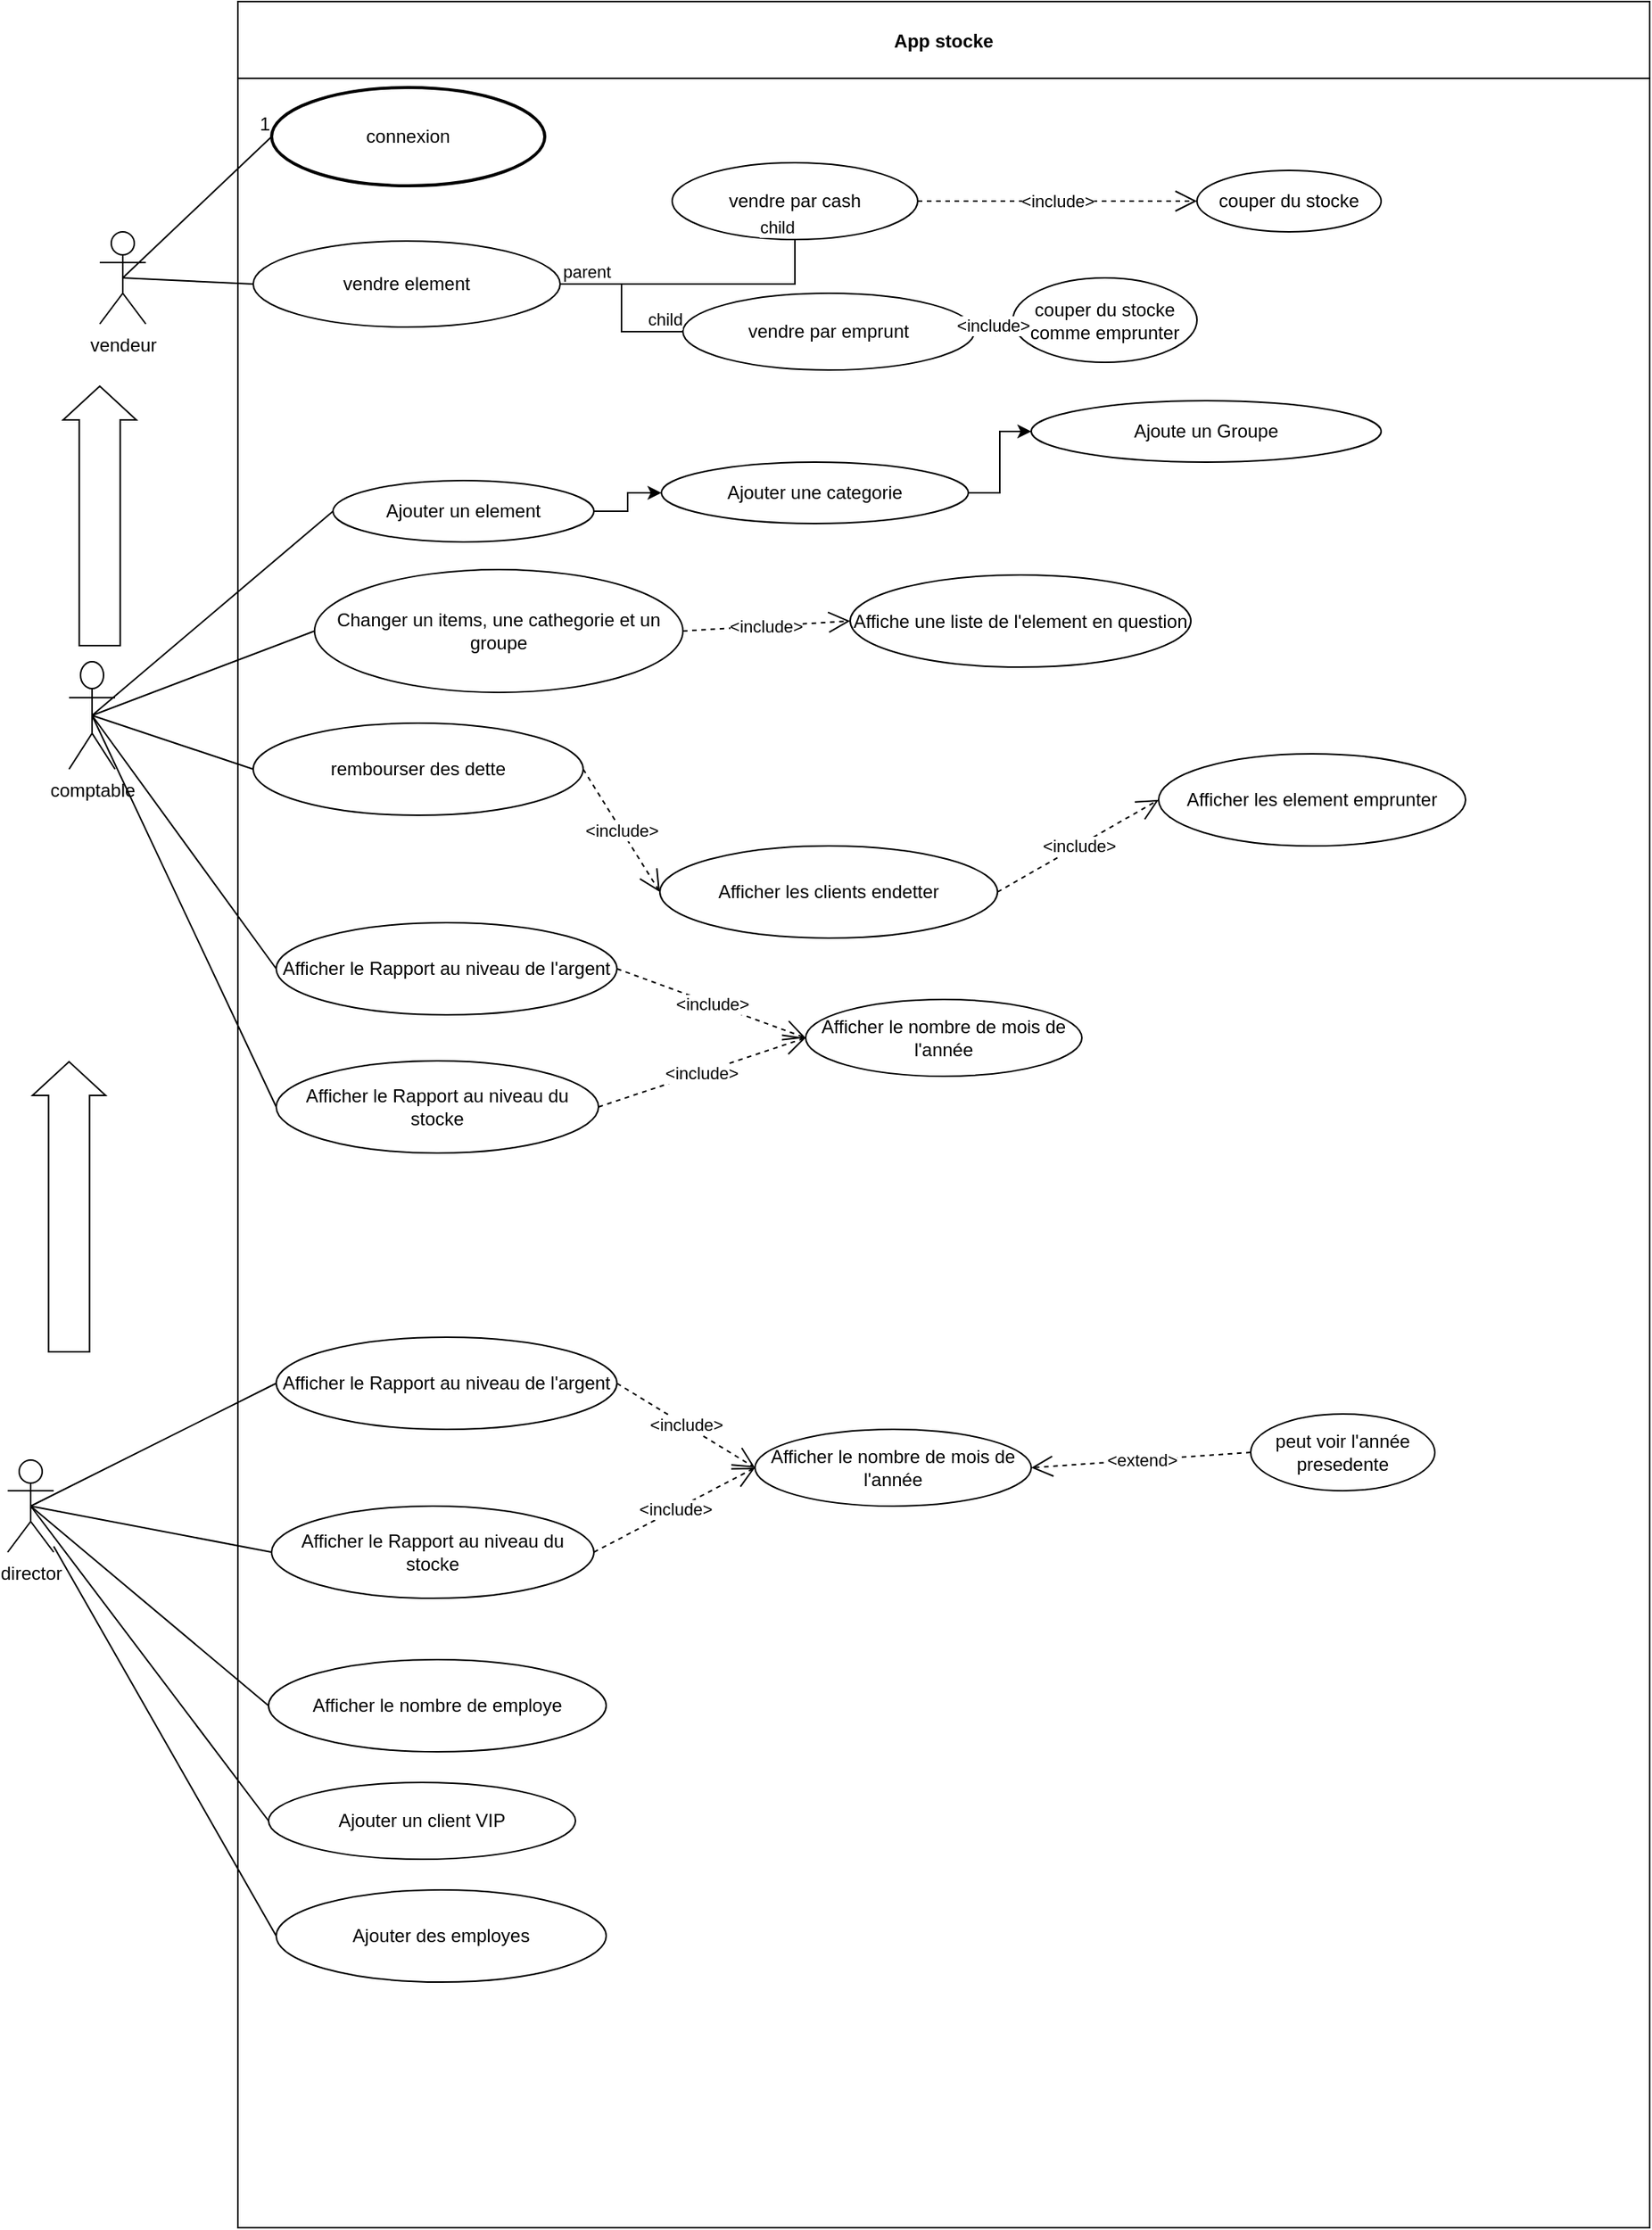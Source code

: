<mxfile version="20.3.0" type="device"><diagram id="ERihg2sQijZvAnrXvvuU" name="Page-1"><mxGraphModel dx="1221" dy="1160" grid="1" gridSize="10" guides="1" tooltips="1" connect="1" arrows="1" fold="1" page="1" pageScale="1" pageWidth="583" pageHeight="827" math="0" shadow="0"><root><mxCell id="0"/><mxCell id="1" parent="0"/><mxCell id="xmDuoMalDaPUSrL-XL3t-1" value="vendeur" style="shape=umlActor;verticalLabelPosition=bottom;verticalAlign=top;html=1;outlineConnect=0;" parent="1" vertex="1"><mxGeometry x="40" y="130" width="30" height="60" as="geometry"/></mxCell><mxCell id="xmDuoMalDaPUSrL-XL3t-2" value="App stocke" style="swimlane;startSize=50;" parent="1" vertex="1"><mxGeometry x="130" y="-20" width="920" height="1450" as="geometry"/></mxCell><mxCell id="KX85iC53AzFOsXdiuf4F-7" value="" style="edgeStyle=orthogonalEdgeStyle;rounded=0;orthogonalLoop=1;jettySize=auto;html=1;" parent="xmDuoMalDaPUSrL-XL3t-2" source="xmDuoMalDaPUSrL-XL3t-5" target="xmDuoMalDaPUSrL-XL3t-6" edge="1"><mxGeometry relative="1" as="geometry"/></mxCell><mxCell id="xmDuoMalDaPUSrL-XL3t-5" value="Ajouter un element" style="ellipse;whiteSpace=wrap;html=1;" parent="xmDuoMalDaPUSrL-XL3t-2" vertex="1"><mxGeometry x="62" y="312" width="170" height="40" as="geometry"/></mxCell><mxCell id="xmDuoMalDaPUSrL-XL3t-7" value="Ajoute un Groupe" style="ellipse;whiteSpace=wrap;html=1;" parent="xmDuoMalDaPUSrL-XL3t-2" vertex="1"><mxGeometry x="517" y="260" width="228" height="40" as="geometry"/></mxCell><mxCell id="KX85iC53AzFOsXdiuf4F-8" value="" style="edgeStyle=orthogonalEdgeStyle;rounded=0;orthogonalLoop=1;jettySize=auto;html=1;" parent="xmDuoMalDaPUSrL-XL3t-2" source="xmDuoMalDaPUSrL-XL3t-6" target="xmDuoMalDaPUSrL-XL3t-7" edge="1"><mxGeometry relative="1" as="geometry"/></mxCell><mxCell id="xmDuoMalDaPUSrL-XL3t-6" value="Ajouter une categorie" style="ellipse;whiteSpace=wrap;html=1;" parent="xmDuoMalDaPUSrL-XL3t-2" vertex="1"><mxGeometry x="276" y="300" width="200" height="40" as="geometry"/></mxCell><mxCell id="xmDuoMalDaPUSrL-XL3t-33" value="rembourser des dette" style="ellipse;whiteSpace=wrap;html=1;" parent="xmDuoMalDaPUSrL-XL3t-2" vertex="1"><mxGeometry x="10" y="470" width="215" height="60" as="geometry"/></mxCell><mxCell id="xmDuoMalDaPUSrL-XL3t-35" value="Afficher les element emprunter" style="ellipse;whiteSpace=wrap;html=1;" parent="xmDuoMalDaPUSrL-XL3t-2" vertex="1"><mxGeometry x="600" y="490" width="200" height="60" as="geometry"/></mxCell><mxCell id="xmDuoMalDaPUSrL-XL3t-36" value="Afficher les clients endetter" style="ellipse;whiteSpace=wrap;html=1;" parent="xmDuoMalDaPUSrL-XL3t-2" vertex="1"><mxGeometry x="275" y="550" width="220" height="60" as="geometry"/></mxCell><mxCell id="xmDuoMalDaPUSrL-XL3t-39" value="Afficher le Rapport au niveau de l'argent" style="ellipse;whiteSpace=wrap;html=1;" parent="xmDuoMalDaPUSrL-XL3t-2" vertex="1"><mxGeometry x="25" y="600" width="222" height="60" as="geometry"/></mxCell><mxCell id="xmDuoMalDaPUSrL-XL3t-40" value="Afficher le Rapport au niveau du stocke" style="ellipse;whiteSpace=wrap;html=1;" parent="xmDuoMalDaPUSrL-XL3t-2" vertex="1"><mxGeometry x="25" y="690" width="210" height="60" as="geometry"/></mxCell><mxCell id="xmDuoMalDaPUSrL-XL3t-41" value="Afficher le nombre de employe" style="ellipse;whiteSpace=wrap;html=1;" parent="xmDuoMalDaPUSrL-XL3t-2" vertex="1"><mxGeometry x="20" y="1080" width="220" height="60" as="geometry"/></mxCell><mxCell id="xmDuoMalDaPUSrL-XL3t-42" value="Afficher le nombre de mois de l'année" style="ellipse;whiteSpace=wrap;html=1;" parent="xmDuoMalDaPUSrL-XL3t-2" vertex="1"><mxGeometry x="370" y="650" width="180" height="50" as="geometry"/></mxCell><mxCell id="xmDuoMalDaPUSrL-XL3t-18" value="vendre element" style="ellipse;whiteSpace=wrap;html=1;" parent="xmDuoMalDaPUSrL-XL3t-2" vertex="1"><mxGeometry x="10" y="156" width="200" height="56" as="geometry"/></mxCell><mxCell id="xmDuoMalDaPUSrL-XL3t-19" value="vendre par cash" style="ellipse;whiteSpace=wrap;html=1;" parent="xmDuoMalDaPUSrL-XL3t-2" vertex="1"><mxGeometry x="283" y="105" width="160" height="50" as="geometry"/></mxCell><mxCell id="xmDuoMalDaPUSrL-XL3t-23" value="couper du stocke" style="ellipse;whiteSpace=wrap;html=1;" parent="xmDuoMalDaPUSrL-XL3t-2" vertex="1"><mxGeometry x="625" y="110" width="120" height="40" as="geometry"/></mxCell><mxCell id="xmDuoMalDaPUSrL-XL3t-20" value="vendre par emprunt" style="ellipse;whiteSpace=wrap;html=1;" parent="xmDuoMalDaPUSrL-XL3t-2" vertex="1"><mxGeometry x="290" y="190" width="190" height="50" as="geometry"/></mxCell><mxCell id="xmDuoMalDaPUSrL-XL3t-26" value="couper du stocke comme emprunter" style="ellipse;whiteSpace=wrap;html=1;" parent="xmDuoMalDaPUSrL-XL3t-2" vertex="1"><mxGeometry x="505" y="180" width="120" height="55" as="geometry"/></mxCell><mxCell id="KX85iC53AzFOsXdiuf4F-25" value="peut voir l'année presedente" style="ellipse;whiteSpace=wrap;html=1;" parent="xmDuoMalDaPUSrL-XL3t-2" vertex="1"><mxGeometry x="660" y="920" width="120" height="50" as="geometry"/></mxCell><mxCell id="KX85iC53AzFOsXdiuf4F-73" value="Afficher le Rapport au niveau de l'argent" style="ellipse;whiteSpace=wrap;html=1;" parent="xmDuoMalDaPUSrL-XL3t-2" vertex="1"><mxGeometry x="25" y="870" width="222" height="60" as="geometry"/></mxCell><mxCell id="KX85iC53AzFOsXdiuf4F-74" value="Afficher le nombre de mois de l'année" style="ellipse;whiteSpace=wrap;html=1;" parent="xmDuoMalDaPUSrL-XL3t-2" vertex="1"><mxGeometry x="337" y="930" width="180" height="50" as="geometry"/></mxCell><mxCell id="KX85iC53AzFOsXdiuf4F-77" value="Afficher le Rapport au niveau du stocke" style="ellipse;whiteSpace=wrap;html=1;" parent="xmDuoMalDaPUSrL-XL3t-2" vertex="1"><mxGeometry x="22" y="980" width="210" height="60" as="geometry"/></mxCell><mxCell id="KX85iC53AzFOsXdiuf4F-83" value="Changer un items, une cathegorie et un groupe" style="ellipse;whiteSpace=wrap;html=1;" parent="xmDuoMalDaPUSrL-XL3t-2" vertex="1"><mxGeometry x="50" y="370" width="240" height="80" as="geometry"/></mxCell><mxCell id="KX85iC53AzFOsXdiuf4F-84" value="Affiche une liste de l'element en question" style="ellipse;whiteSpace=wrap;html=1;" parent="xmDuoMalDaPUSrL-XL3t-2" vertex="1"><mxGeometry x="399" y="373.5" width="222" height="60" as="geometry"/></mxCell><mxCell id="KX85iC53AzFOsXdiuf4F-88" value="Ajouter un client VIP" style="ellipse;whiteSpace=wrap;html=1;" parent="xmDuoMalDaPUSrL-XL3t-2" vertex="1"><mxGeometry x="20" y="1160" width="200" height="50" as="geometry"/></mxCell><mxCell id="KX85iC53AzFOsXdiuf4F-97" value="Ajouter des employes" style="ellipse;whiteSpace=wrap;html=1;" parent="xmDuoMalDaPUSrL-XL3t-2" vertex="1"><mxGeometry x="25" y="1230" width="215" height="60" as="geometry"/></mxCell><mxCell id="9Kb2SjHt3ORUcbOr5VT9-1" value="connexion" style="strokeWidth=2;html=1;shape=mxgraph.flowchart.start_2;whiteSpace=wrap;" parent="xmDuoMalDaPUSrL-XL3t-2" vertex="1"><mxGeometry x="22" y="56" width="178" height="64" as="geometry"/></mxCell><mxCell id="9Kb2SjHt3ORUcbOr5VT9-4" value="&amp;lt;include&amp;gt;" style="endArrow=open;endSize=12;dashed=1;html=1;rounded=0;exitX=1;exitY=0.5;exitDx=0;exitDy=0;entryX=0;entryY=0.5;entryDx=0;entryDy=0;" parent="xmDuoMalDaPUSrL-XL3t-2" source="xmDuoMalDaPUSrL-XL3t-19" target="xmDuoMalDaPUSrL-XL3t-23" edge="1"><mxGeometry width="160" relative="1" as="geometry"><mxPoint x="305" y="101.54" as="sourcePoint"/><mxPoint x="495" y="74.46" as="targetPoint"/></mxGeometry></mxCell><mxCell id="9Kb2SjHt3ORUcbOr5VT9-5" value="&amp;lt;include&amp;gt;" style="endArrow=open;endSize=12;dashed=1;html=1;rounded=0;exitX=1;exitY=0.5;exitDx=0;exitDy=0;entryX=0;entryY=0.5;entryDx=0;entryDy=0;" parent="xmDuoMalDaPUSrL-XL3t-2" source="xmDuoMalDaPUSrL-XL3t-20" target="xmDuoMalDaPUSrL-XL3t-26" edge="1"><mxGeometry width="160" relative="1" as="geometry"><mxPoint x="470" y="157" as="sourcePoint"/><mxPoint x="635" y="140" as="targetPoint"/></mxGeometry></mxCell><mxCell id="9Kb2SjHt3ORUcbOr5VT9-6" value="&amp;lt;include&amp;gt;" style="endArrow=open;endSize=12;dashed=1;html=1;rounded=0;exitX=1;exitY=0.5;exitDx=0;exitDy=0;entryX=0;entryY=0.5;entryDx=0;entryDy=0;" parent="xmDuoMalDaPUSrL-XL3t-2" source="KX85iC53AzFOsXdiuf4F-83" target="KX85iC53AzFOsXdiuf4F-84" edge="1"><mxGeometry width="160" relative="1" as="geometry"><mxPoint x="480" y="167" as="sourcePoint"/><mxPoint x="645" y="150" as="targetPoint"/></mxGeometry></mxCell><mxCell id="9Kb2SjHt3ORUcbOr5VT9-8" value="&amp;lt;include&amp;gt;" style="endArrow=open;endSize=12;dashed=1;html=1;rounded=0;exitX=1;exitY=0.5;exitDx=0;exitDy=0;entryX=0;entryY=0.5;entryDx=0;entryDy=0;" parent="xmDuoMalDaPUSrL-XL3t-2" source="xmDuoMalDaPUSrL-XL3t-33" target="xmDuoMalDaPUSrL-XL3t-36" edge="1"><mxGeometry width="160" relative="1" as="geometry"><mxPoint x="500" y="187" as="sourcePoint"/><mxPoint x="665" y="170" as="targetPoint"/></mxGeometry></mxCell><mxCell id="9Kb2SjHt3ORUcbOr5VT9-9" value="&amp;lt;include&amp;gt;" style="endArrow=open;endSize=12;dashed=1;html=1;rounded=0;exitX=1;exitY=0.5;exitDx=0;exitDy=0;entryX=0;entryY=0.5;entryDx=0;entryDy=0;" parent="xmDuoMalDaPUSrL-XL3t-2" source="xmDuoMalDaPUSrL-XL3t-36" target="xmDuoMalDaPUSrL-XL3t-35" edge="1"><mxGeometry width="160" relative="1" as="geometry"><mxPoint x="510" y="197" as="sourcePoint"/><mxPoint x="675" y="180" as="targetPoint"/></mxGeometry></mxCell><mxCell id="9Kb2SjHt3ORUcbOr5VT9-11" value="" style="endArrow=none;html=1;edgeStyle=orthogonalEdgeStyle;rounded=0;exitX=1;exitY=0.5;exitDx=0;exitDy=0;" parent="xmDuoMalDaPUSrL-XL3t-2" source="xmDuoMalDaPUSrL-XL3t-18" target="xmDuoMalDaPUSrL-XL3t-19" edge="1"><mxGeometry relative="1" as="geometry"><mxPoint x="410" y="270" as="sourcePoint"/><mxPoint x="570" y="270" as="targetPoint"/></mxGeometry></mxCell><mxCell id="9Kb2SjHt3ORUcbOr5VT9-12" value="parent" style="edgeLabel;resizable=0;html=1;align=left;verticalAlign=bottom;" parent="9Kb2SjHt3ORUcbOr5VT9-11" connectable="0" vertex="1"><mxGeometry x="-1" relative="1" as="geometry"/></mxCell><mxCell id="9Kb2SjHt3ORUcbOr5VT9-13" value="child" style="edgeLabel;resizable=0;html=1;align=right;verticalAlign=bottom;" parent="9Kb2SjHt3ORUcbOr5VT9-11" connectable="0" vertex="1"><mxGeometry x="1" relative="1" as="geometry"/></mxCell><mxCell id="9Kb2SjHt3ORUcbOr5VT9-14" value="" style="endArrow=none;html=1;edgeStyle=orthogonalEdgeStyle;rounded=0;exitX=1;exitY=0.5;exitDx=0;exitDy=0;entryX=0;entryY=0.5;entryDx=0;entryDy=0;" parent="xmDuoMalDaPUSrL-XL3t-2" source="xmDuoMalDaPUSrL-XL3t-18" target="xmDuoMalDaPUSrL-XL3t-20" edge="1"><mxGeometry relative="1" as="geometry"><mxPoint x="410" y="270" as="sourcePoint"/><mxPoint x="570" y="270" as="targetPoint"/></mxGeometry></mxCell><mxCell id="9Kb2SjHt3ORUcbOr5VT9-15" value="parent" style="edgeLabel;resizable=0;html=1;align=left;verticalAlign=bottom;" parent="9Kb2SjHt3ORUcbOr5VT9-14" connectable="0" vertex="1"><mxGeometry x="-1" relative="1" as="geometry"/></mxCell><mxCell id="9Kb2SjHt3ORUcbOr5VT9-16" value="child" style="edgeLabel;resizable=0;html=1;align=right;verticalAlign=bottom;" parent="9Kb2SjHt3ORUcbOr5VT9-14" connectable="0" vertex="1"><mxGeometry x="1" relative="1" as="geometry"/></mxCell><mxCell id="9Kb2SjHt3ORUcbOr5VT9-17" value="&amp;lt;include&amp;gt;" style="endArrow=open;endSize=12;dashed=1;html=1;rounded=0;exitX=1;exitY=0.5;exitDx=0;exitDy=0;entryX=0;entryY=0.5;entryDx=0;entryDy=0;" parent="xmDuoMalDaPUSrL-XL3t-2" source="xmDuoMalDaPUSrL-XL3t-39" target="xmDuoMalDaPUSrL-XL3t-42" edge="1"><mxGeometry width="160" relative="1" as="geometry"><mxPoint x="520" y="207" as="sourcePoint"/><mxPoint x="685" y="190" as="targetPoint"/></mxGeometry></mxCell><mxCell id="9Kb2SjHt3ORUcbOr5VT9-18" value="&amp;lt;include&amp;gt;" style="endArrow=open;endSize=12;dashed=1;html=1;rounded=0;exitX=1;exitY=0.5;exitDx=0;exitDy=0;entryX=0;entryY=0.5;entryDx=0;entryDy=0;" parent="xmDuoMalDaPUSrL-XL3t-2" source="xmDuoMalDaPUSrL-XL3t-40" target="xmDuoMalDaPUSrL-XL3t-42" edge="1"><mxGeometry width="160" relative="1" as="geometry"><mxPoint x="530" y="217" as="sourcePoint"/><mxPoint x="390" y="790" as="targetPoint"/></mxGeometry></mxCell><mxCell id="9Kb2SjHt3ORUcbOr5VT9-19" value="&amp;lt;include&amp;gt;" style="endArrow=open;endSize=12;dashed=1;html=1;rounded=0;exitX=1;exitY=0.5;exitDx=0;exitDy=0;entryX=0;entryY=0.5;entryDx=0;entryDy=0;" parent="xmDuoMalDaPUSrL-XL3t-2" source="KX85iC53AzFOsXdiuf4F-73" target="KX85iC53AzFOsXdiuf4F-74" edge="1"><mxGeometry width="160" relative="1" as="geometry"><mxPoint x="245" y="730" as="sourcePoint"/><mxPoint x="400" y="800" as="targetPoint"/></mxGeometry></mxCell><mxCell id="9Kb2SjHt3ORUcbOr5VT9-20" value="&amp;lt;extend&amp;gt;" style="endArrow=open;endSize=12;dashed=1;html=1;rounded=0;entryX=1;entryY=0.5;entryDx=0;entryDy=0;exitX=0;exitY=0.5;exitDx=0;exitDy=0;" parent="xmDuoMalDaPUSrL-XL3t-2" source="KX85iC53AzFOsXdiuf4F-25" target="KX85iC53AzFOsXdiuf4F-74" edge="1"><mxGeometry width="160" relative="1" as="geometry"><mxPoint x="600" y="1010" as="sourcePoint"/><mxPoint x="410" y="810" as="targetPoint"/></mxGeometry></mxCell><mxCell id="9Kb2SjHt3ORUcbOr5VT9-21" value="&amp;lt;include&amp;gt;" style="endArrow=open;endSize=12;dashed=1;html=1;rounded=0;exitX=1;exitY=0.5;exitDx=0;exitDy=0;entryX=0;entryY=0.5;entryDx=0;entryDy=0;" parent="xmDuoMalDaPUSrL-XL3t-2" source="KX85iC53AzFOsXdiuf4F-77" target="KX85iC53AzFOsXdiuf4F-74" edge="1"><mxGeometry width="160" relative="1" as="geometry"><mxPoint x="265" y="750" as="sourcePoint"/><mxPoint x="337.0" y="1070" as="targetPoint"/></mxGeometry></mxCell><mxCell id="xmDuoMalDaPUSrL-XL3t-3" value="comptable" style="shape=umlActor;verticalLabelPosition=bottom;verticalAlign=top;html=1;outlineConnect=0;" parent="1" vertex="1"><mxGeometry x="20" y="410" width="30" height="70" as="geometry"/></mxCell><mxCell id="xmDuoMalDaPUSrL-XL3t-4" value="director" style="shape=umlActor;verticalLabelPosition=bottom;verticalAlign=top;html=1;outlineConnect=0;" parent="1" vertex="1"><mxGeometry x="-20" y="930" width="30" height="60" as="geometry"/></mxCell><mxCell id="KX85iC53AzFOsXdiuf4F-17" value="" style="endArrow=none;html=1;rounded=0;entryX=0;entryY=0.5;entryDx=0;entryDy=0;exitX=0.5;exitY=0.5;exitDx=0;exitDy=0;exitPerimeter=0;" parent="1" source="xmDuoMalDaPUSrL-XL3t-1" target="xmDuoMalDaPUSrL-XL3t-18" edge="1"><mxGeometry width="50" height="50" relative="1" as="geometry"><mxPoint x="440" y="430" as="sourcePoint"/><mxPoint x="490" y="380" as="targetPoint"/></mxGeometry></mxCell><mxCell id="KX85iC53AzFOsXdiuf4F-19" value="" style="endArrow=none;html=1;rounded=0;entryX=0;entryY=0.5;entryDx=0;entryDy=0;exitX=0.5;exitY=0.5;exitDx=0;exitDy=0;exitPerimeter=0;" parent="1" source="xmDuoMalDaPUSrL-XL3t-3" target="xmDuoMalDaPUSrL-XL3t-5" edge="1"><mxGeometry width="50" height="50" relative="1" as="geometry"><mxPoint x="40" y="450" as="sourcePoint"/><mxPoint x="170" y="340" as="targetPoint"/></mxGeometry></mxCell><mxCell id="KX85iC53AzFOsXdiuf4F-20" value="" style="endArrow=none;html=1;rounded=0;exitX=0.5;exitY=0.5;exitDx=0;exitDy=0;exitPerimeter=0;entryX=0;entryY=0.5;entryDx=0;entryDy=0;" parent="1" source="xmDuoMalDaPUSrL-XL3t-3" target="KX85iC53AzFOsXdiuf4F-83" edge="1"><mxGeometry width="50" height="50" relative="1" as="geometry"><mxPoint x="440" y="430" as="sourcePoint"/><mxPoint x="175" y="395" as="targetPoint"/></mxGeometry></mxCell><mxCell id="KX85iC53AzFOsXdiuf4F-21" value="" style="endArrow=none;html=1;rounded=0;exitX=0.5;exitY=0.5;exitDx=0;exitDy=0;exitPerimeter=0;entryX=0;entryY=0.5;entryDx=0;entryDy=0;" parent="1" source="xmDuoMalDaPUSrL-XL3t-3" target="xmDuoMalDaPUSrL-XL3t-33" edge="1"><mxGeometry width="50" height="50" relative="1" as="geometry"><mxPoint x="440" y="430" as="sourcePoint"/><mxPoint x="490" y="380" as="targetPoint"/></mxGeometry></mxCell><mxCell id="KX85iC53AzFOsXdiuf4F-23" value="" style="endArrow=none;html=1;rounded=0;exitX=0.5;exitY=0.5;exitDx=0;exitDy=0;exitPerimeter=0;entryX=0;entryY=0.5;entryDx=0;entryDy=0;" parent="1" source="xmDuoMalDaPUSrL-XL3t-3" target="xmDuoMalDaPUSrL-XL3t-39" edge="1"><mxGeometry width="50" height="50" relative="1" as="geometry"><mxPoint x="260" y="570" as="sourcePoint"/><mxPoint x="310" y="520" as="targetPoint"/></mxGeometry></mxCell><mxCell id="KX85iC53AzFOsXdiuf4F-27" value="" style="endArrow=none;html=1;rounded=0;exitX=0.5;exitY=0.5;exitDx=0;exitDy=0;exitPerimeter=0;entryX=0;entryY=0.5;entryDx=0;entryDy=0;" parent="1" source="xmDuoMalDaPUSrL-XL3t-3" target="xmDuoMalDaPUSrL-XL3t-40" edge="1"><mxGeometry width="50" height="50" relative="1" as="geometry"><mxPoint x="190" y="640" as="sourcePoint"/><mxPoint x="240" y="590" as="targetPoint"/></mxGeometry></mxCell><mxCell id="KX85iC53AzFOsXdiuf4F-80" value="" style="endArrow=none;html=1;rounded=0;exitX=0.5;exitY=0.5;exitDx=0;exitDy=0;exitPerimeter=0;entryX=0;entryY=0.5;entryDx=0;entryDy=0;" parent="1" source="xmDuoMalDaPUSrL-XL3t-4" target="KX85iC53AzFOsXdiuf4F-73" edge="1"><mxGeometry width="50" height="50" relative="1" as="geometry"><mxPoint x="460" y="910" as="sourcePoint"/><mxPoint x="510" y="860" as="targetPoint"/></mxGeometry></mxCell><mxCell id="KX85iC53AzFOsXdiuf4F-81" value="" style="endArrow=none;html=1;rounded=0;exitX=0.5;exitY=0.5;exitDx=0;exitDy=0;exitPerimeter=0;entryX=0;entryY=0.5;entryDx=0;entryDy=0;" parent="1" source="xmDuoMalDaPUSrL-XL3t-4" target="KX85iC53AzFOsXdiuf4F-77" edge="1"><mxGeometry width="50" height="50" relative="1" as="geometry"><mxPoint x="460" y="910" as="sourcePoint"/><mxPoint x="510" y="860" as="targetPoint"/></mxGeometry></mxCell><mxCell id="KX85iC53AzFOsXdiuf4F-82" value="" style="endArrow=none;html=1;rounded=0;exitX=0.5;exitY=0.5;exitDx=0;exitDy=0;exitPerimeter=0;entryX=0;entryY=0.5;entryDx=0;entryDy=0;" parent="1" source="xmDuoMalDaPUSrL-XL3t-4" target="xmDuoMalDaPUSrL-XL3t-41" edge="1"><mxGeometry width="50" height="50" relative="1" as="geometry"><mxPoint x="440" y="910" as="sourcePoint"/><mxPoint x="490" y="860" as="targetPoint"/></mxGeometry></mxCell><mxCell id="KX85iC53AzFOsXdiuf4F-89" value="" style="endArrow=none;html=1;rounded=0;exitX=0.5;exitY=0.5;exitDx=0;exitDy=0;exitPerimeter=0;entryX=0;entryY=0.5;entryDx=0;entryDy=0;" parent="1" source="xmDuoMalDaPUSrL-XL3t-4" target="KX85iC53AzFOsXdiuf4F-88" edge="1"><mxGeometry width="50" height="50" relative="1" as="geometry"><mxPoint x="40" y="950" as="sourcePoint"/><mxPoint x="500" y="1040" as="targetPoint"/></mxGeometry></mxCell><mxCell id="KX85iC53AzFOsXdiuf4F-96" value="" style="shape=flexArrow;endArrow=classic;html=1;rounded=0;width=26.667;endSize=7.017;" parent="1" edge="1"><mxGeometry width="50" height="50" relative="1" as="geometry"><mxPoint x="20" y="860" as="sourcePoint"/><mxPoint x="20" y="670" as="targetPoint"/></mxGeometry></mxCell><mxCell id="KX85iC53AzFOsXdiuf4F-98" value="" style="shape=flexArrow;endArrow=classic;html=1;rounded=0;width=26.667;endSize=7.017;" parent="1" edge="1"><mxGeometry width="50" height="50" relative="1" as="geometry"><mxPoint x="40" y="400" as="sourcePoint"/><mxPoint x="40" y="230" as="targetPoint"/></mxGeometry></mxCell><mxCell id="KX85iC53AzFOsXdiuf4F-99" value="" style="endArrow=none;html=1;rounded=0;entryX=0;entryY=0.5;entryDx=0;entryDy=0;" parent="1" source="xmDuoMalDaPUSrL-XL3t-4" target="KX85iC53AzFOsXdiuf4F-97" edge="1"><mxGeometry width="50" height="50" relative="1" as="geometry"><mxPoint x="190" y="1170" as="sourcePoint"/><mxPoint x="240" y="1120" as="targetPoint"/></mxGeometry></mxCell><mxCell id="9Kb2SjHt3ORUcbOr5VT9-2" value="" style="endArrow=none;html=1;rounded=0;exitX=0.5;exitY=0.5;exitDx=0;exitDy=0;exitPerimeter=0;entryX=0;entryY=0.5;entryDx=0;entryDy=0;entryPerimeter=0;" parent="1" source="xmDuoMalDaPUSrL-XL3t-1" target="9Kb2SjHt3ORUcbOr5VT9-1" edge="1"><mxGeometry relative="1" as="geometry"><mxPoint x="540" y="190" as="sourcePoint"/><mxPoint x="700" y="190" as="targetPoint"/></mxGeometry></mxCell><mxCell id="9Kb2SjHt3ORUcbOr5VT9-3" value="1" style="resizable=0;html=1;align=right;verticalAlign=bottom;" parent="9Kb2SjHt3ORUcbOr5VT9-2" connectable="0" vertex="1"><mxGeometry x="1" relative="1" as="geometry"/></mxCell></root></mxGraphModel></diagram></mxfile>